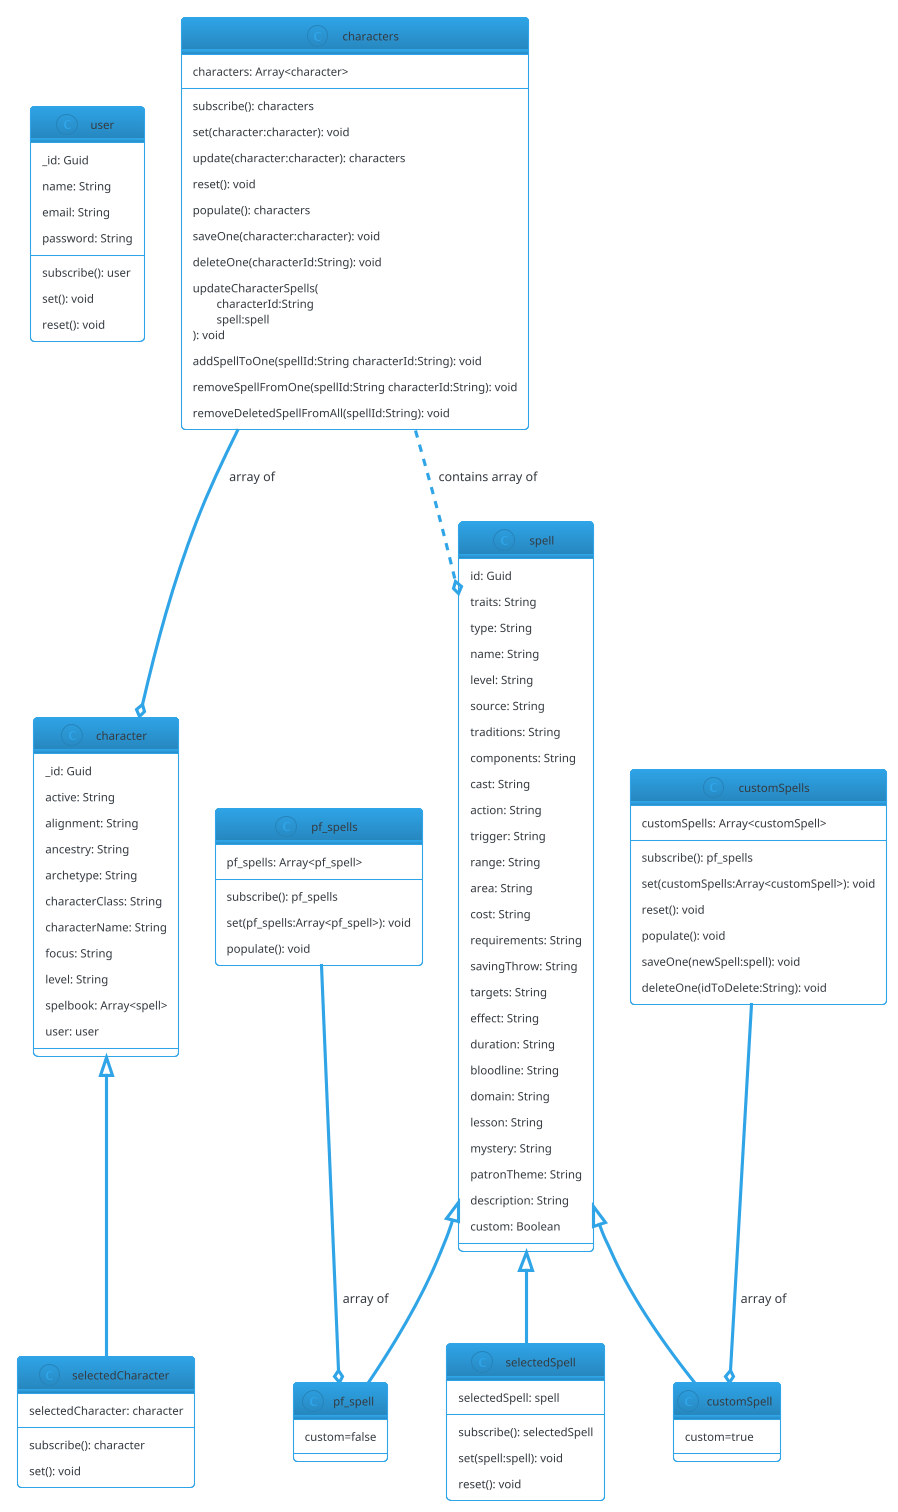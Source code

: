 @startuml classDiagram
!theme cerulean-outline

class user {
  _id: Guid
  name: String
  email: String
  password: String

  subscribe(): user
  set(): void
  reset(): void
}

class character {
  _id: Guid
	active: String
	alignment: String
	ancestry: String
	archetype: String
	characterClass: String
	characterName: String
	focus: String
	level: String
  spelbook: Array<spell>
	user: user
}

class characters {
  characters: Array<character>

  subscribe(): characters
  set(character:character): void
  update(character:character): characters
  reset(): void
  populate(): characters
  saveOne(character:character): void
  deleteOne(characterId:String): void
  updateCharacterSpells(\n\tcharacterId:String \n\tspell:spell\n): void
  addSpellToOne(spellId:String characterId:String): void
  removeSpellFromOne(spellId:String characterId:String): void
  removeDeletedSpellFromAll(spellId:String): void
}

class selectedCharacter extends character {
  selectedCharacter: character

  subscribe(): character
  set(): void
}

class spell {
  id: Guid
	traits: String
	type: String
	name: String
	level: String
	source: String
	traditions: String
	components: String
	cast: String
	action: String
	trigger: String
	range: String
	area: String
	cost: String
	requirements: String
	savingThrow: String
	targets: String
	effect: String
	duration: String
	bloodline: String
	domain: String
	lesson: String
	mystery: String
	patronTheme: String
	description: String
	custom: Boolean
}

class pf_spell extends spell {
  custom=false
}

class customSpell extends spell{
  custom=true
}

class pf_spells {
  pf_spells: Array<pf_spell>

  subscribe(): pf_spells
  set(pf_spells:Array<pf_spell>): void
  populate(): void
}

class customSpells {
  customSpells: Array<customSpell>

  subscribe(): pf_spells
  set(customSpells:Array<customSpell>): void
  reset(): void
  populate(): void
  saveOne(newSpell:spell): void
  deleteOne(idToDelete:String): void
}

class selectedSpell extends spell {
  selectedSpell: spell

  subscribe(): selectedSpell
  set(spell:spell): void
  reset(): void
}

characters --o character : array of
characters ..o spell : contains array of
customSpells --o customSpell : array of
pf_spells --o pf_spell: array of

@enduml